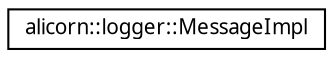 digraph "Иерархия классов. Графический вид."
{
 // INTERACTIVE_SVG=YES
  edge [fontname="Verdana",fontsize="10",labelfontname="Verdana",labelfontsize="10"];
  node [fontname="Verdana",fontsize="10",shape=record];
  rankdir="LR";
  Node1 [label="alicorn::logger::MessageImpl",height=0.2,width=0.4,color="black", fillcolor="white", style="filled",URL="$a00112.html",tooltip="Класс входит в Проект Logger   Класс, хранящий информацию одной записи лога. "];
}
